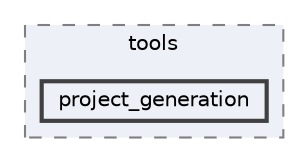 digraph "Arduino/GetStartedWithMachineLearningOnArduino/tflite-micro-main/tensorflow/lite/micro/tools/project_generation"
{
 // LATEX_PDF_SIZE
  bgcolor="transparent";
  edge [fontname=Helvetica,fontsize=10,labelfontname=Helvetica,labelfontsize=10];
  node [fontname=Helvetica,fontsize=10,shape=box,height=0.2,width=0.4];
  compound=true
  subgraph clusterdir_642fced2ce681d4e8cf5c7657687c230 {
    graph [ bgcolor="#edf0f7", pencolor="grey50", label="tools", fontname=Helvetica,fontsize=10 style="filled,dashed", URL="dir_642fced2ce681d4e8cf5c7657687c230.html",tooltip=""]
  dir_c457ee6289878255cec967ad5569d0de [label="project_generation", fillcolor="#edf0f7", color="grey25", style="filled,bold", URL="dir_c457ee6289878255cec967ad5569d0de.html",tooltip=""];
  }
}
